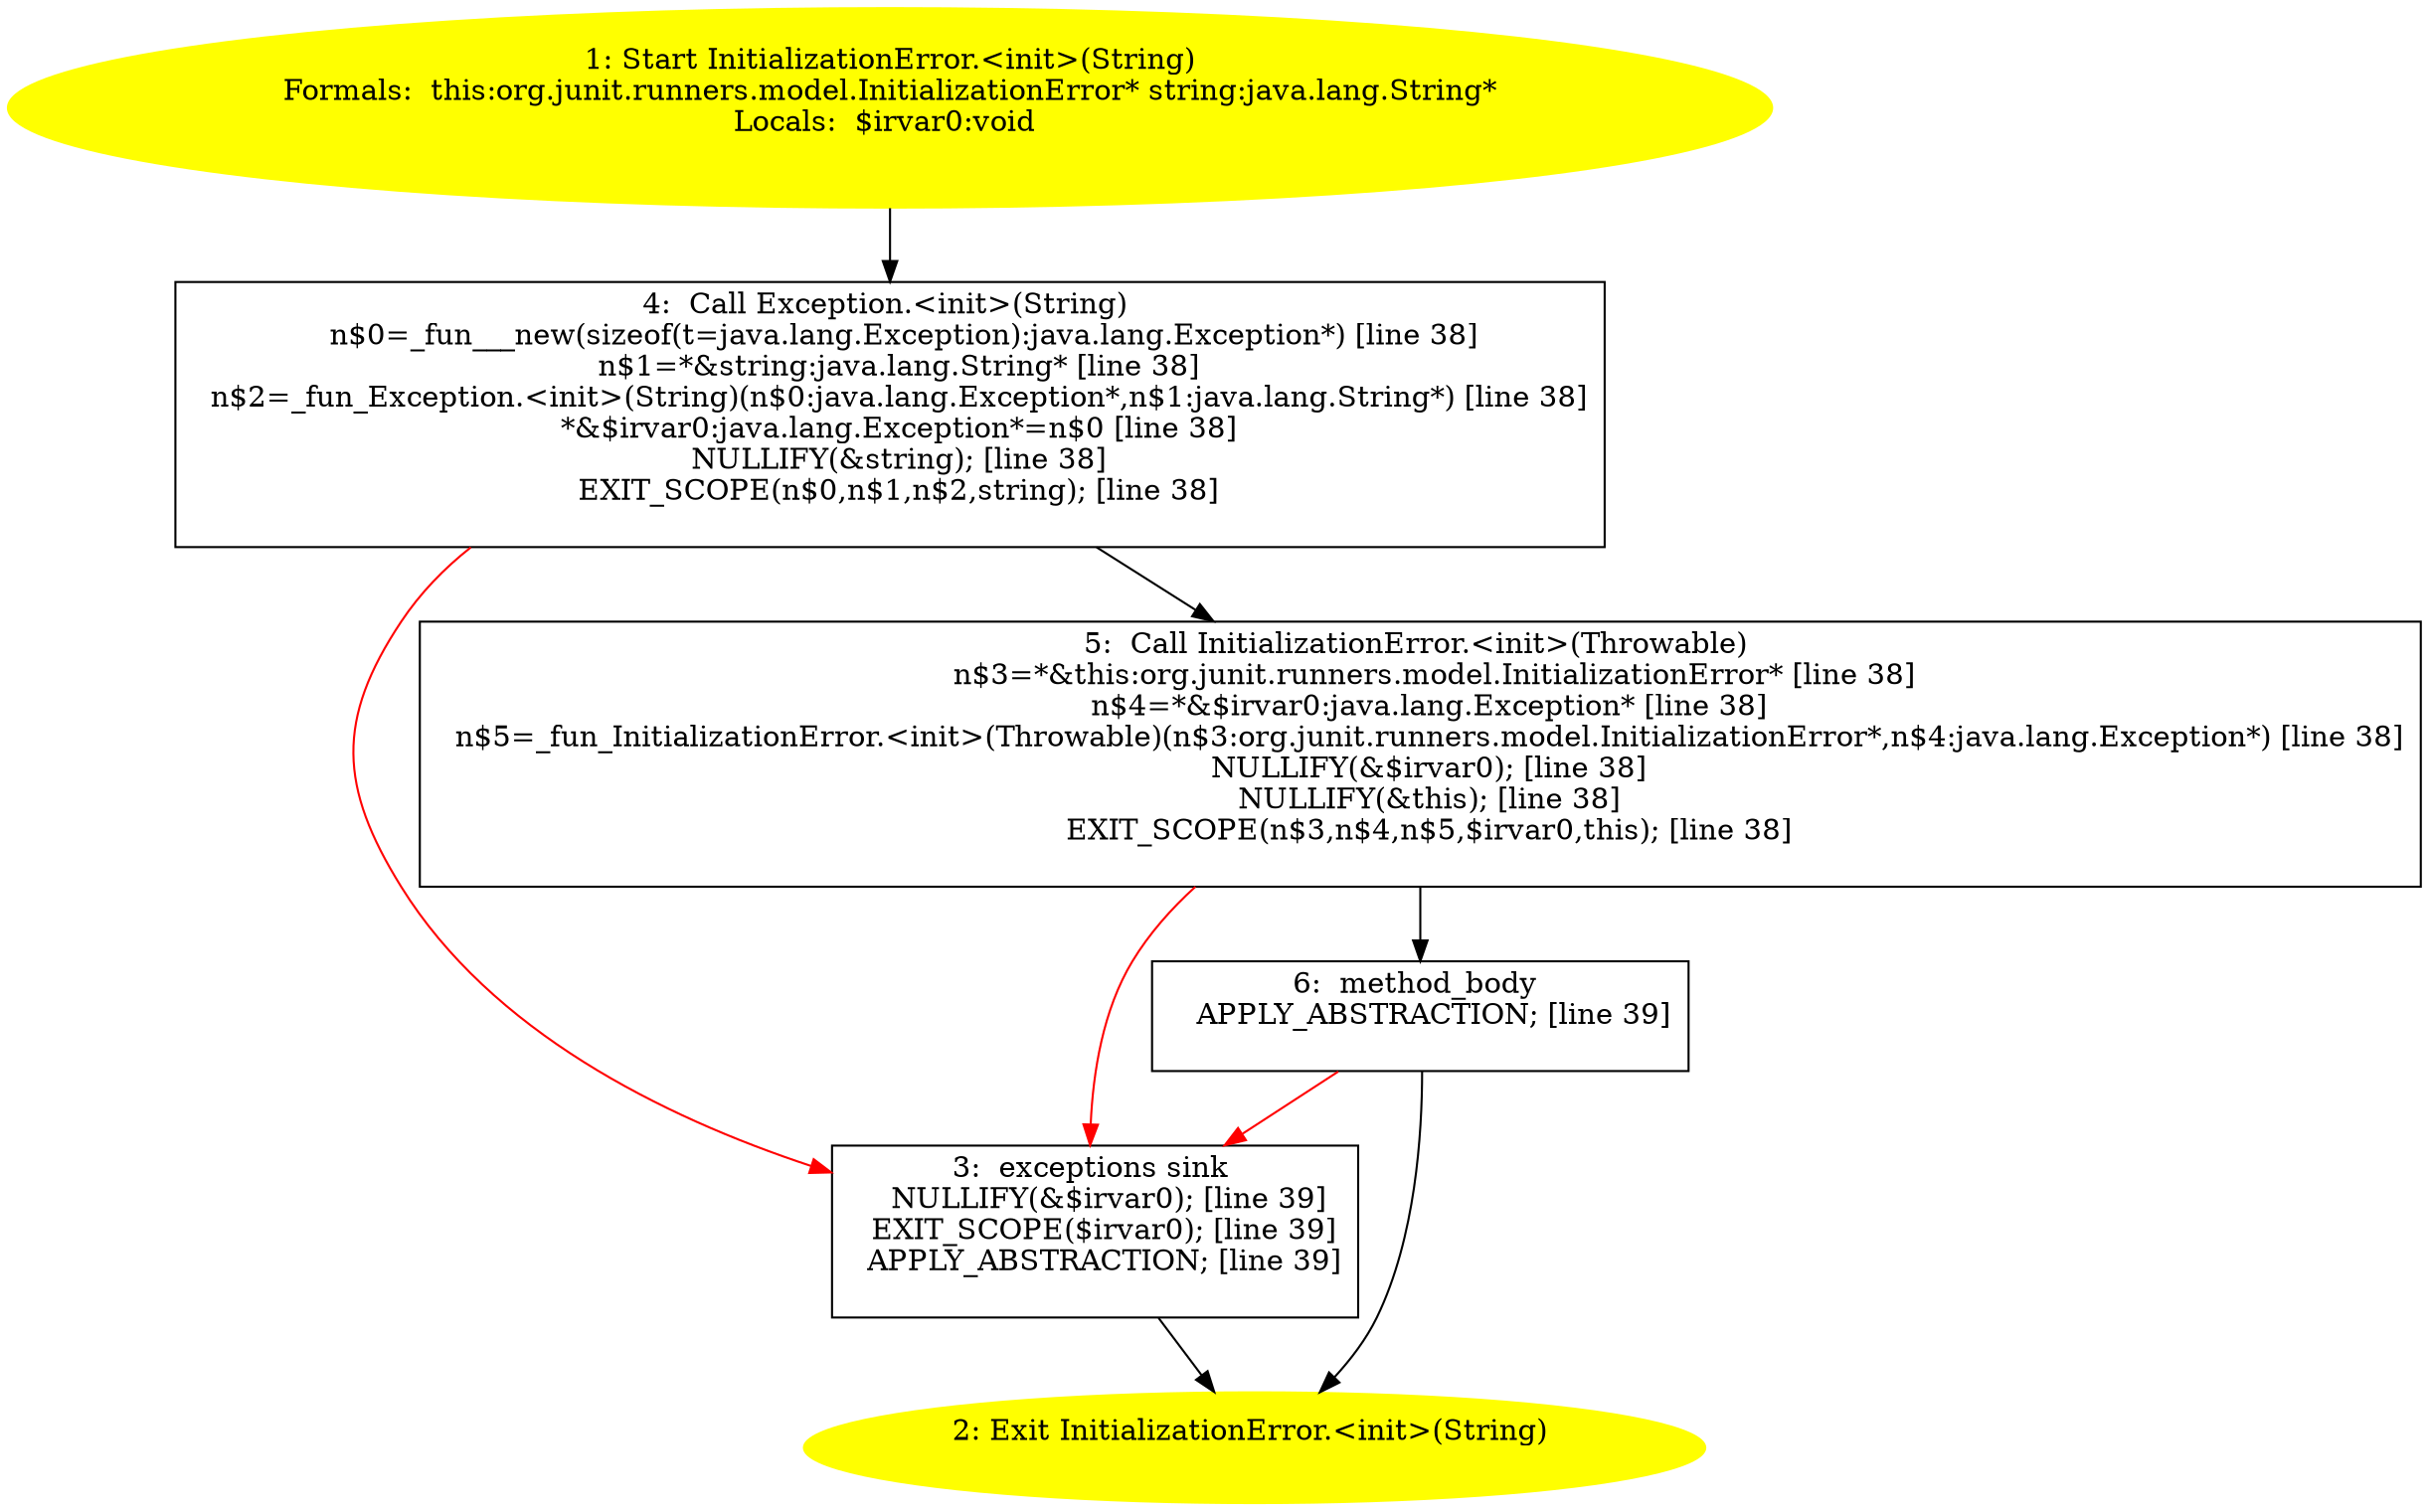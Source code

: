 /* @generated */
digraph cfg {
"org.junit.runners.model.InitializationError.<init>(java.lang.String).07e89408f264fc2aec3246f126f5ade0_1" [label="1: Start InitializationError.<init>(String)\nFormals:  this:org.junit.runners.model.InitializationError* string:java.lang.String*\nLocals:  $irvar0:void \n  " color=yellow style=filled]
	

	 "org.junit.runners.model.InitializationError.<init>(java.lang.String).07e89408f264fc2aec3246f126f5ade0_1" -> "org.junit.runners.model.InitializationError.<init>(java.lang.String).07e89408f264fc2aec3246f126f5ade0_4" ;
"org.junit.runners.model.InitializationError.<init>(java.lang.String).07e89408f264fc2aec3246f126f5ade0_2" [label="2: Exit InitializationError.<init>(String) \n  " color=yellow style=filled]
	

"org.junit.runners.model.InitializationError.<init>(java.lang.String).07e89408f264fc2aec3246f126f5ade0_3" [label="3:  exceptions sink \n   NULLIFY(&$irvar0); [line 39]\n  EXIT_SCOPE($irvar0); [line 39]\n  APPLY_ABSTRACTION; [line 39]\n " shape="box"]
	

	 "org.junit.runners.model.InitializationError.<init>(java.lang.String).07e89408f264fc2aec3246f126f5ade0_3" -> "org.junit.runners.model.InitializationError.<init>(java.lang.String).07e89408f264fc2aec3246f126f5ade0_2" ;
"org.junit.runners.model.InitializationError.<init>(java.lang.String).07e89408f264fc2aec3246f126f5ade0_4" [label="4:  Call Exception.<init>(String) \n   n$0=_fun___new(sizeof(t=java.lang.Exception):java.lang.Exception*) [line 38]\n  n$1=*&string:java.lang.String* [line 38]\n  n$2=_fun_Exception.<init>(String)(n$0:java.lang.Exception*,n$1:java.lang.String*) [line 38]\n  *&$irvar0:java.lang.Exception*=n$0 [line 38]\n  NULLIFY(&string); [line 38]\n  EXIT_SCOPE(n$0,n$1,n$2,string); [line 38]\n " shape="box"]
	

	 "org.junit.runners.model.InitializationError.<init>(java.lang.String).07e89408f264fc2aec3246f126f5ade0_4" -> "org.junit.runners.model.InitializationError.<init>(java.lang.String).07e89408f264fc2aec3246f126f5ade0_5" ;
	 "org.junit.runners.model.InitializationError.<init>(java.lang.String).07e89408f264fc2aec3246f126f5ade0_4" -> "org.junit.runners.model.InitializationError.<init>(java.lang.String).07e89408f264fc2aec3246f126f5ade0_3" [color="red" ];
"org.junit.runners.model.InitializationError.<init>(java.lang.String).07e89408f264fc2aec3246f126f5ade0_5" [label="5:  Call InitializationError.<init>(Throwable) \n   n$3=*&this:org.junit.runners.model.InitializationError* [line 38]\n  n$4=*&$irvar0:java.lang.Exception* [line 38]\n  n$5=_fun_InitializationError.<init>(Throwable)(n$3:org.junit.runners.model.InitializationError*,n$4:java.lang.Exception*) [line 38]\n  NULLIFY(&$irvar0); [line 38]\n  NULLIFY(&this); [line 38]\n  EXIT_SCOPE(n$3,n$4,n$5,$irvar0,this); [line 38]\n " shape="box"]
	

	 "org.junit.runners.model.InitializationError.<init>(java.lang.String).07e89408f264fc2aec3246f126f5ade0_5" -> "org.junit.runners.model.InitializationError.<init>(java.lang.String).07e89408f264fc2aec3246f126f5ade0_6" ;
	 "org.junit.runners.model.InitializationError.<init>(java.lang.String).07e89408f264fc2aec3246f126f5ade0_5" -> "org.junit.runners.model.InitializationError.<init>(java.lang.String).07e89408f264fc2aec3246f126f5ade0_3" [color="red" ];
"org.junit.runners.model.InitializationError.<init>(java.lang.String).07e89408f264fc2aec3246f126f5ade0_6" [label="6:  method_body \n   APPLY_ABSTRACTION; [line 39]\n " shape="box"]
	

	 "org.junit.runners.model.InitializationError.<init>(java.lang.String).07e89408f264fc2aec3246f126f5ade0_6" -> "org.junit.runners.model.InitializationError.<init>(java.lang.String).07e89408f264fc2aec3246f126f5ade0_2" ;
	 "org.junit.runners.model.InitializationError.<init>(java.lang.String).07e89408f264fc2aec3246f126f5ade0_6" -> "org.junit.runners.model.InitializationError.<init>(java.lang.String).07e89408f264fc2aec3246f126f5ade0_3" [color="red" ];
}
